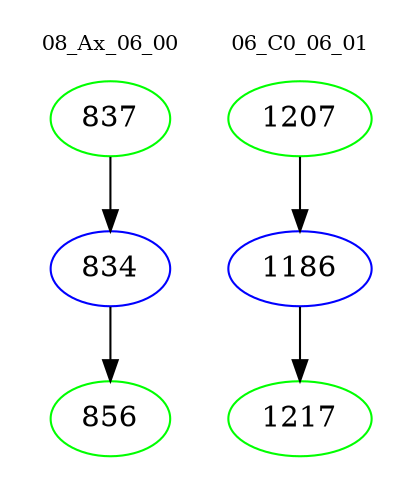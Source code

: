 digraph{
subgraph cluster_0 {
color = white
label = "08_Ax_06_00";
fontsize=10;
T0_837 [label="837", color="green"]
T0_837 -> T0_834 [color="black"]
T0_834 [label="834", color="blue"]
T0_834 -> T0_856 [color="black"]
T0_856 [label="856", color="green"]
}
subgraph cluster_1 {
color = white
label = "06_C0_06_01";
fontsize=10;
T1_1207 [label="1207", color="green"]
T1_1207 -> T1_1186 [color="black"]
T1_1186 [label="1186", color="blue"]
T1_1186 -> T1_1217 [color="black"]
T1_1217 [label="1217", color="green"]
}
}
